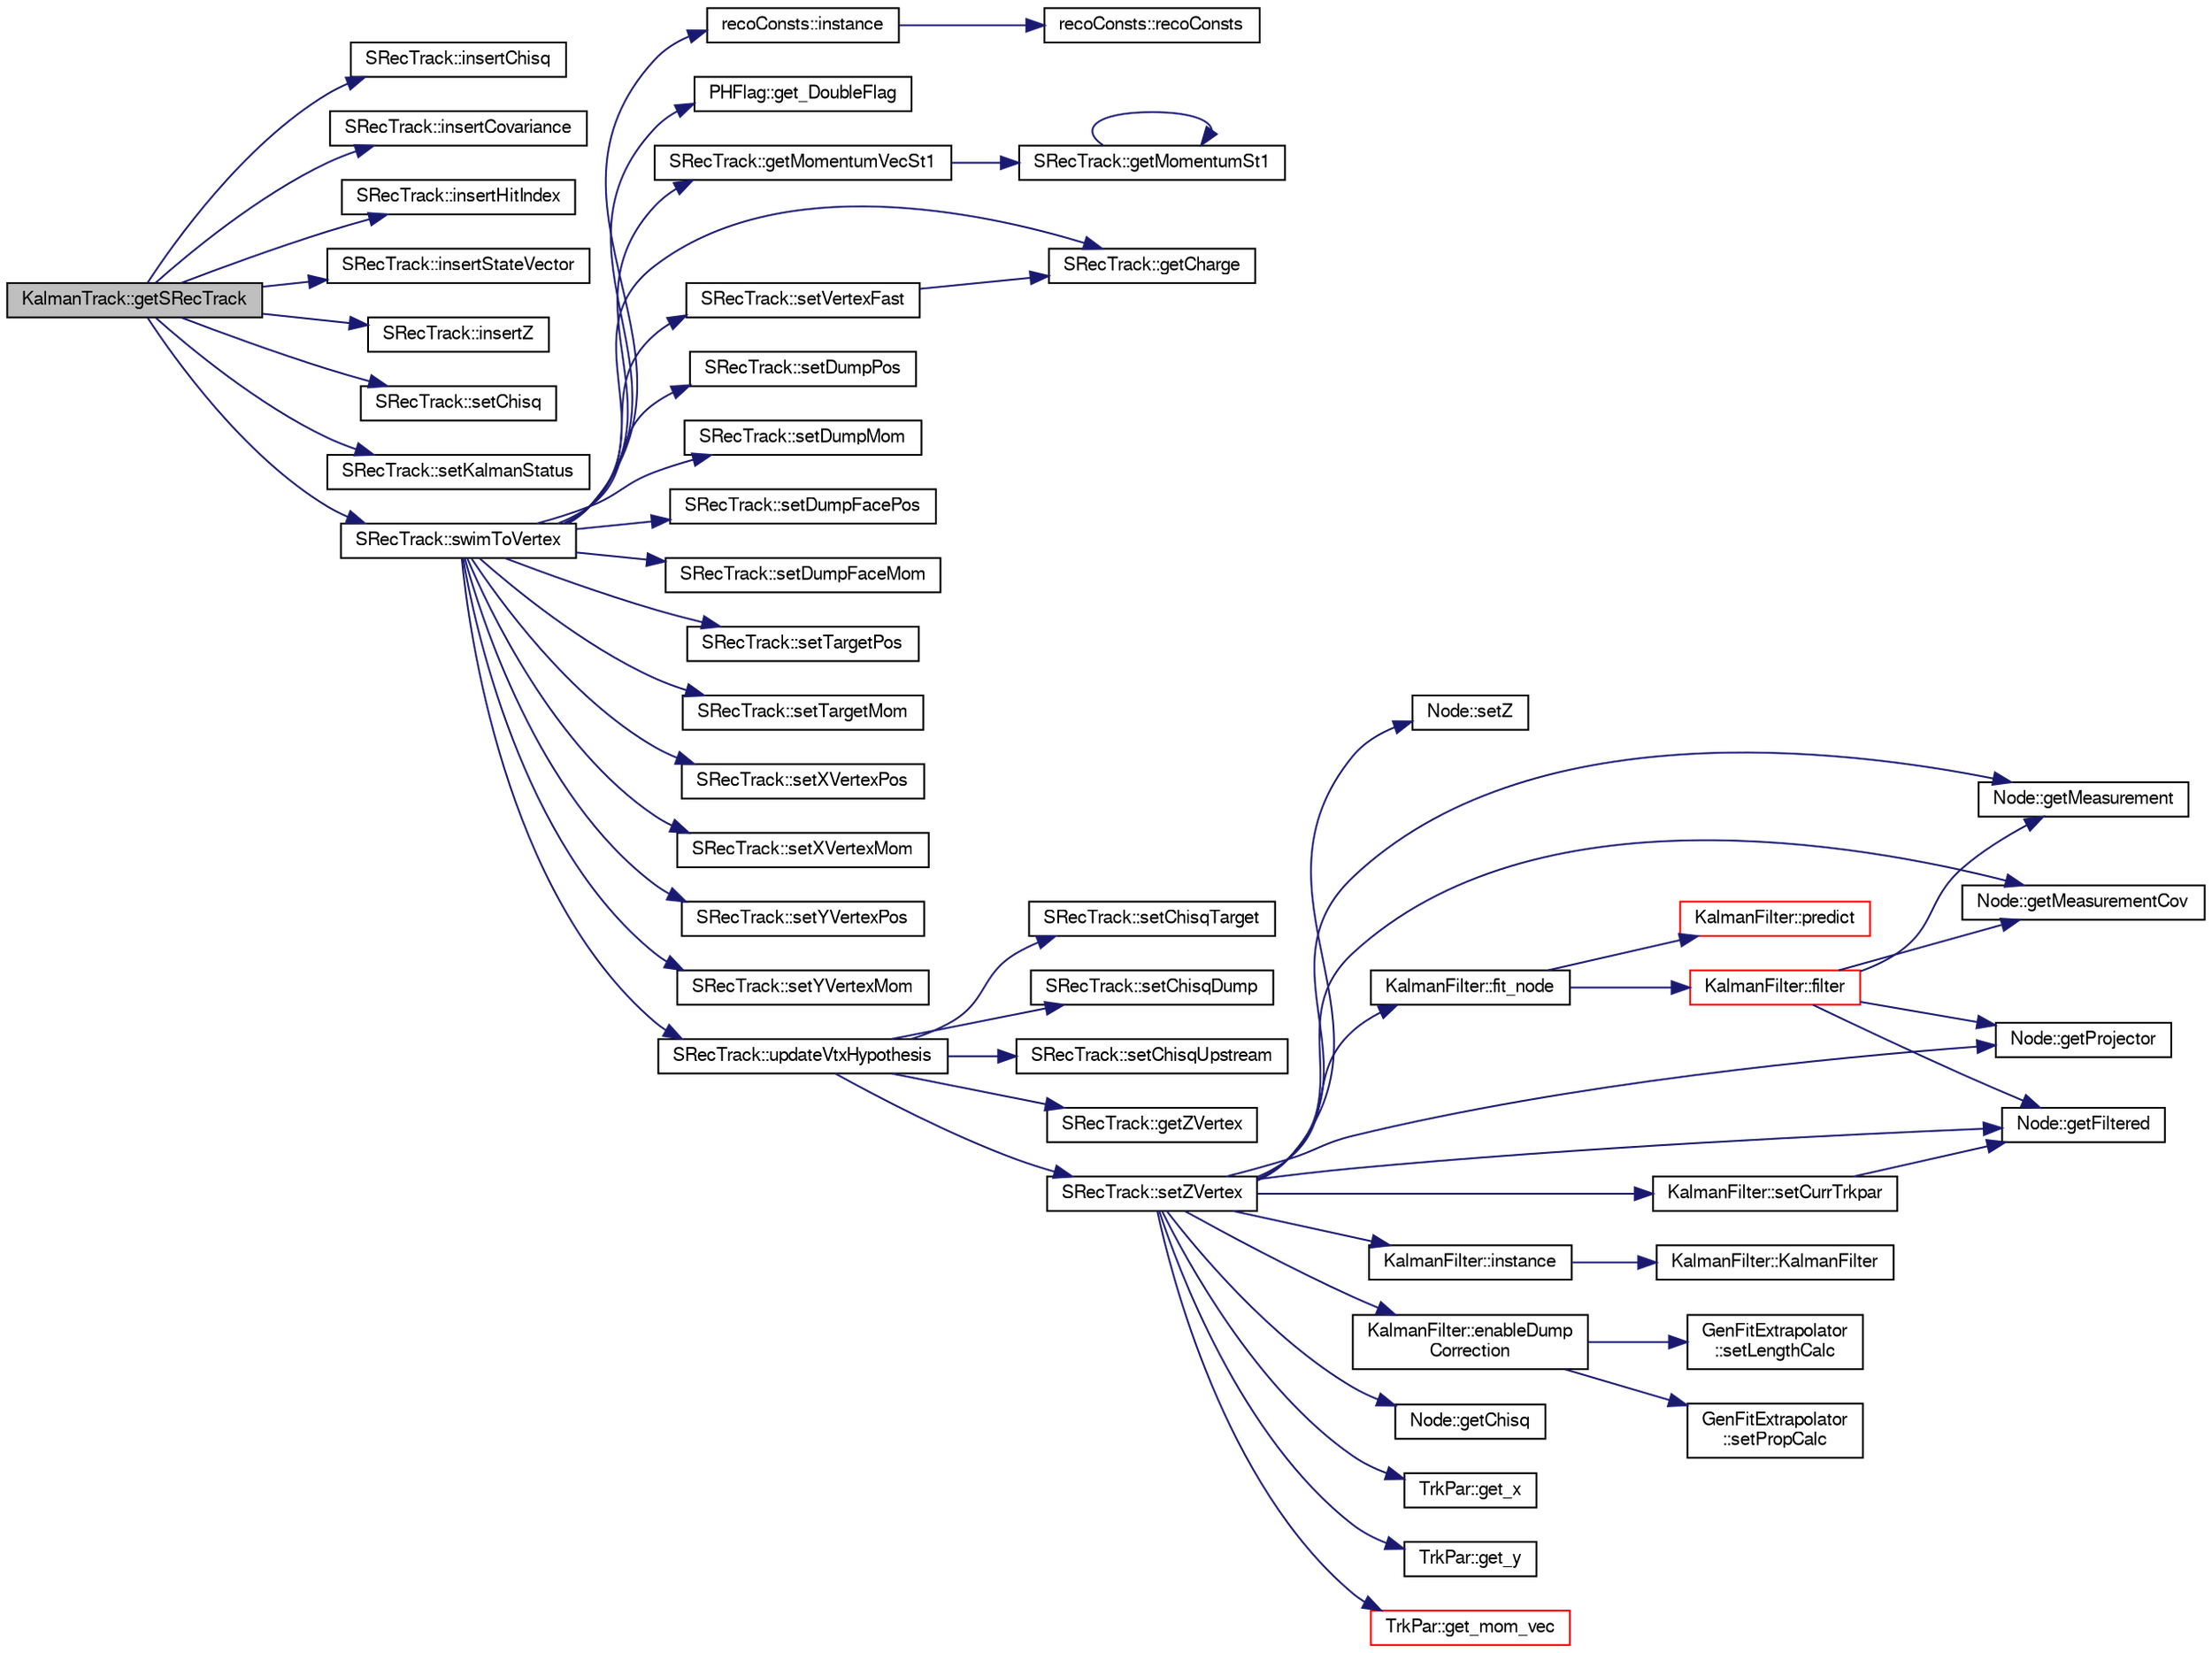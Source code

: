 digraph "KalmanTrack::getSRecTrack"
{
  bgcolor="transparent";
  edge [fontname="FreeSans",fontsize="10",labelfontname="FreeSans",labelfontsize="10"];
  node [fontname="FreeSans",fontsize="10",shape=record];
  rankdir="LR";
  Node1 [label="KalmanTrack::getSRecTrack",height=0.2,width=0.4,color="black", fillcolor="grey75", style="filled" fontcolor="black"];
  Node1 -> Node2 [color="midnightblue",fontsize="10",style="solid",fontname="FreeSans"];
  Node2 [label="SRecTrack::insertChisq",height=0.2,width=0.4,color="black",URL="$d6/db1/classSRecTrack.html#a4dd87de212d933e555eaeb2e7b2f3503"];
  Node1 -> Node3 [color="midnightblue",fontsize="10",style="solid",fontname="FreeSans"];
  Node3 [label="SRecTrack::insertCovariance",height=0.2,width=0.4,color="black",URL="$d6/db1/classSRecTrack.html#a55338c7197761a9ac2455011212a23ee"];
  Node1 -> Node4 [color="midnightblue",fontsize="10",style="solid",fontname="FreeSans"];
  Node4 [label="SRecTrack::insertHitIndex",height=0.2,width=0.4,color="black",URL="$d6/db1/classSRecTrack.html#acf90300a77e5af7a464937b09ac3b8ae"];
  Node1 -> Node5 [color="midnightblue",fontsize="10",style="solid",fontname="FreeSans"];
  Node5 [label="SRecTrack::insertStateVector",height=0.2,width=0.4,color="black",URL="$d6/db1/classSRecTrack.html#af3029fdc2431a4c3d85d8054e162bbfd"];
  Node1 -> Node6 [color="midnightblue",fontsize="10",style="solid",fontname="FreeSans"];
  Node6 [label="SRecTrack::insertZ",height=0.2,width=0.4,color="black",URL="$d6/db1/classSRecTrack.html#aa2b9b34a22cf614ec7a0b85b10359458"];
  Node1 -> Node7 [color="midnightblue",fontsize="10",style="solid",fontname="FreeSans"];
  Node7 [label="SRecTrack::setChisq",height=0.2,width=0.4,color="black",URL="$d6/db1/classSRecTrack.html#a531224aa6d35aac25811549534707d59",tooltip="Sets. "];
  Node1 -> Node8 [color="midnightblue",fontsize="10",style="solid",fontname="FreeSans"];
  Node8 [label="SRecTrack::setKalmanStatus",height=0.2,width=0.4,color="black",URL="$d6/db1/classSRecTrack.html#aee3ab88e74dec6985c2bedefd698f594"];
  Node1 -> Node9 [color="midnightblue",fontsize="10",style="solid",fontname="FreeSans"];
  Node9 [label="SRecTrack::swimToVertex",height=0.2,width=0.4,color="black",URL="$d6/db1/classSRecTrack.html#ac4816a2258e2eb44694715d20b9127ab",tooltip="Simple swim to vertex. "];
  Node9 -> Node10 [color="midnightblue",fontsize="10",style="solid",fontname="FreeSans"];
  Node10 [label="recoConsts::instance",height=0.2,width=0.4,color="black",URL="$d8/d14/classrecoConsts.html#ae69a5c29a7199ba16d0e537158618802"];
  Node10 -> Node11 [color="midnightblue",fontsize="10",style="solid",fontname="FreeSans"];
  Node11 [label="recoConsts::recoConsts",height=0.2,width=0.4,color="black",URL="$d8/d14/classrecoConsts.html#ae882d6adc62f783ec78114fe3dee3c24"];
  Node9 -> Node12 [color="midnightblue",fontsize="10",style="solid",fontname="FreeSans"];
  Node12 [label="PHFlag::get_DoubleFlag",height=0.2,width=0.4,color="black",URL="$d1/da8/classPHFlag.html#afa50d9e51a9e09d77201a9816d414dba"];
  Node9 -> Node13 [color="midnightblue",fontsize="10",style="solid",fontname="FreeSans"];
  Node13 [label="SRecTrack::getMomentumVecSt1",height=0.2,width=0.4,color="black",URL="$d6/db1/classSRecTrack.html#a2a007d7332133ca35e214ff4daf823fc"];
  Node13 -> Node14 [color="midnightblue",fontsize="10",style="solid",fontname="FreeSans"];
  Node14 [label="SRecTrack::getMomentumSt1",height=0.2,width=0.4,color="black",URL="$d6/db1/classSRecTrack.html#afa3ff6014155b5e5c09f6be4f4ae1fe9"];
  Node14 -> Node14 [color="midnightblue",fontsize="10",style="solid",fontname="FreeSans"];
  Node9 -> Node15 [color="midnightblue",fontsize="10",style="solid",fontname="FreeSans"];
  Node15 [label="SRecTrack::getCharge",height=0.2,width=0.4,color="black",URL="$d6/db1/classSRecTrack.html#adaa99bd36a3a352621c57aaa0a7b09f5",tooltip="Gets. "];
  Node9 -> Node16 [color="midnightblue",fontsize="10",style="solid",fontname="FreeSans"];
  Node16 [label="SRecTrack::setDumpPos",height=0.2,width=0.4,color="black",URL="$d6/db1/classSRecTrack.html#a4046b82d7e69487ed949c2090431c5d2"];
  Node9 -> Node17 [color="midnightblue",fontsize="10",style="solid",fontname="FreeSans"];
  Node17 [label="SRecTrack::setDumpMom",height=0.2,width=0.4,color="black",URL="$d6/db1/classSRecTrack.html#ac336617813707b6688244e9f4c549e70"];
  Node9 -> Node18 [color="midnightblue",fontsize="10",style="solid",fontname="FreeSans"];
  Node18 [label="SRecTrack::setVertexFast",height=0.2,width=0.4,color="black",URL="$d6/db1/classSRecTrack.html#aee4c662216abc8bcb4fb88ea0daf9a0c",tooltip="Plain setting, no KF-related stuff. "];
  Node18 -> Node15 [color="midnightblue",fontsize="10",style="solid",fontname="FreeSans"];
  Node9 -> Node19 [color="midnightblue",fontsize="10",style="solid",fontname="FreeSans"];
  Node19 [label="SRecTrack::setDumpFacePos",height=0.2,width=0.4,color="black",URL="$d6/db1/classSRecTrack.html#adb92afda44b4b222f194d0d461b34ca6"];
  Node9 -> Node20 [color="midnightblue",fontsize="10",style="solid",fontname="FreeSans"];
  Node20 [label="SRecTrack::setDumpFaceMom",height=0.2,width=0.4,color="black",URL="$d6/db1/classSRecTrack.html#a97f14d4d94109188610b2578e497e9d0"];
  Node9 -> Node21 [color="midnightblue",fontsize="10",style="solid",fontname="FreeSans"];
  Node21 [label="SRecTrack::setTargetPos",height=0.2,width=0.4,color="black",URL="$d6/db1/classSRecTrack.html#a4a471eac65004372029ddc641798cae1"];
  Node9 -> Node22 [color="midnightblue",fontsize="10",style="solid",fontname="FreeSans"];
  Node22 [label="SRecTrack::setTargetMom",height=0.2,width=0.4,color="black",URL="$d6/db1/classSRecTrack.html#ab07b075a7238d76066d921f0bc658e3d"];
  Node9 -> Node23 [color="midnightblue",fontsize="10",style="solid",fontname="FreeSans"];
  Node23 [label="SRecTrack::setXVertexPos",height=0.2,width=0.4,color="black",URL="$d6/db1/classSRecTrack.html#a7233ece37574bb58366394285995b6f6"];
  Node9 -> Node24 [color="midnightblue",fontsize="10",style="solid",fontname="FreeSans"];
  Node24 [label="SRecTrack::setXVertexMom",height=0.2,width=0.4,color="black",URL="$d6/db1/classSRecTrack.html#aa6357dde3dff61b51194ba1a94157171"];
  Node9 -> Node25 [color="midnightblue",fontsize="10",style="solid",fontname="FreeSans"];
  Node25 [label="SRecTrack::setYVertexPos",height=0.2,width=0.4,color="black",URL="$d6/db1/classSRecTrack.html#a61fc423625b343f12a6cb46d3cf5b879"];
  Node9 -> Node26 [color="midnightblue",fontsize="10",style="solid",fontname="FreeSans"];
  Node26 [label="SRecTrack::setYVertexMom",height=0.2,width=0.4,color="black",URL="$d6/db1/classSRecTrack.html#a7852144ea3c5017d59948a606a7c6bf3"];
  Node9 -> Node27 [color="midnightblue",fontsize="10",style="solid",fontname="FreeSans"];
  Node27 [label="SRecTrack::updateVtxHypothesis",height=0.2,width=0.4,color="black",URL="$d6/db1/classSRecTrack.html#ad6b6be2adfcd60d2442306cda12cdc0c"];
  Node27 -> Node28 [color="midnightblue",fontsize="10",style="solid",fontname="FreeSans"];
  Node28 [label="SRecTrack::setZVertex",height=0.2,width=0.4,color="black",URL="$d6/db1/classSRecTrack.html#a4e6933a5892c3e5fd593046ac3ee94a5"];
  Node28 -> Node29 [color="midnightblue",fontsize="10",style="solid",fontname="FreeSans"];
  Node29 [label="Node::setZ",height=0.2,width=0.4,color="black",URL="$df/dd0/classNode.html#a3e34b0104817584060e987797eb5d18c"];
  Node28 -> Node30 [color="midnightblue",fontsize="10",style="solid",fontname="FreeSans"];
  Node30 [label="Node::getMeasurement",height=0.2,width=0.4,color="black",URL="$df/dd0/classNode.html#a4e6f7c1350b1445ca9b9221cb709dbcb"];
  Node28 -> Node31 [color="midnightblue",fontsize="10",style="solid",fontname="FreeSans"];
  Node31 [label="Node::getMeasurementCov",height=0.2,width=0.4,color="black",URL="$df/dd0/classNode.html#aba6dd9d4c392f430d1c93d4af381dbaa"];
  Node28 -> Node32 [color="midnightblue",fontsize="10",style="solid",fontname="FreeSans"];
  Node32 [label="Node::getProjector",height=0.2,width=0.4,color="black",URL="$df/dd0/classNode.html#ab276ce7246c8434b058236346dc121fd"];
  Node28 -> Node33 [color="midnightblue",fontsize="10",style="solid",fontname="FreeSans"];
  Node33 [label="KalmanFilter::instance",height=0.2,width=0.4,color="black",URL="$d6/d2a/classKalmanFilter.html#a6f0a34958ea81f4f3843ad3c03bfa366",tooltip="singlton instance "];
  Node33 -> Node34 [color="midnightblue",fontsize="10",style="solid",fontname="FreeSans"];
  Node34 [label="KalmanFilter::KalmanFilter",height=0.2,width=0.4,color="black",URL="$d6/d2a/classKalmanFilter.html#ae44df2d206d9c7a7083b1a0313f20a73",tooltip="Real constructor. "];
  Node28 -> Node35 [color="midnightblue",fontsize="10",style="solid",fontname="FreeSans"];
  Node35 [label="KalmanFilter::enableDump\lCorrection",height=0.2,width=0.4,color="black",URL="$d6/d2a/classKalmanFilter.html#aa8071f1a779f51acd7790c731ec9fca2",tooltip="Enable the dump mode: stop calc prop matrix, start calc travel length. "];
  Node35 -> Node36 [color="midnightblue",fontsize="10",style="solid",fontname="FreeSans"];
  Node36 [label="GenFitExtrapolator\l::setLengthCalc",height=0.2,width=0.4,color="black",URL="$d1/d3d/classGenFitExtrapolator.html#acac6549d516c6784082967ffed07b848"];
  Node35 -> Node37 [color="midnightblue",fontsize="10",style="solid",fontname="FreeSans"];
  Node37 [label="GenFitExtrapolator\l::setPropCalc",height=0.2,width=0.4,color="black",URL="$d1/d3d/classGenFitExtrapolator.html#a39eec48c004525ea9b2ac216b85507ab",tooltip="External control of modes. "];
  Node28 -> Node38 [color="midnightblue",fontsize="10",style="solid",fontname="FreeSans"];
  Node38 [label="KalmanFilter::setCurrTrkpar",height=0.2,width=0.4,color="black",URL="$d6/d2a/classKalmanFilter.html#a8d8429d9087367301473581d099091f6",tooltip="set the current track parameter using the current node "];
  Node38 -> Node39 [color="midnightblue",fontsize="10",style="solid",fontname="FreeSans"];
  Node39 [label="Node::getFiltered",height=0.2,width=0.4,color="black",URL="$df/dd0/classNode.html#ab483dc1ccfa5a0dc9ba876ee9a2134c9"];
  Node28 -> Node40 [color="midnightblue",fontsize="10",style="solid",fontname="FreeSans"];
  Node40 [label="KalmanFilter::fit_node",height=0.2,width=0.4,color="black",URL="$d6/d2a/classKalmanFilter.html#a9c77cbaf604c1adc5e0e12ef3463d37c",tooltip="Fit one node. "];
  Node40 -> Node41 [color="midnightblue",fontsize="10",style="solid",fontname="FreeSans"];
  Node41 [label="KalmanFilter::filter",height=0.2,width=0.4,color="red",URL="$d6/d2a/classKalmanFilter.html#a06b2c6aa660f89c5f30e164b0a29512c"];
  Node41 -> Node39 [color="midnightblue",fontsize="10",style="solid",fontname="FreeSans"];
  Node41 -> Node30 [color="midnightblue",fontsize="10",style="solid",fontname="FreeSans"];
  Node41 -> Node31 [color="midnightblue",fontsize="10",style="solid",fontname="FreeSans"];
  Node41 -> Node32 [color="midnightblue",fontsize="10",style="solid",fontname="FreeSans"];
  Node40 -> Node42 [color="midnightblue",fontsize="10",style="solid",fontname="FreeSans"];
  Node42 [label="KalmanFilter::predict",height=0.2,width=0.4,color="red",URL="$d6/d2a/classKalmanFilter.html#adfaf7ddeefb43919df6aee3f1e2638ae",tooltip="Kalman filter steps. "];
  Node28 -> Node43 [color="midnightblue",fontsize="10",style="solid",fontname="FreeSans"];
  Node43 [label="Node::getChisq",height=0.2,width=0.4,color="black",URL="$df/dd0/classNode.html#a47f85a076ff52d02b1bf5327348ad8dd"];
  Node28 -> Node39 [color="midnightblue",fontsize="10",style="solid",fontname="FreeSans"];
  Node28 -> Node44 [color="midnightblue",fontsize="10",style="solid",fontname="FreeSans"];
  Node44 [label="TrkPar::get_x",height=0.2,width=0.4,color="black",URL="$d2/d70/classTrkPar.html#af6c71e40d32ee559292d927b271b2b7a"];
  Node28 -> Node45 [color="midnightblue",fontsize="10",style="solid",fontname="FreeSans"];
  Node45 [label="TrkPar::get_y",height=0.2,width=0.4,color="black",URL="$d2/d70/classTrkPar.html#a04101dd3ba83b7ebba771126f22a22c6"];
  Node28 -> Node46 [color="midnightblue",fontsize="10",style="solid",fontname="FreeSans"];
  Node46 [label="TrkPar::get_mom_vec",height=0.2,width=0.4,color="red",URL="$d2/d70/classTrkPar.html#a144f65eec516de2add02c90211eb655c"];
  Node27 -> Node47 [color="midnightblue",fontsize="10",style="solid",fontname="FreeSans"];
  Node47 [label="SRecTrack::setChisqTarget",height=0.2,width=0.4,color="black",URL="$d6/db1/classSRecTrack.html#a6babb2f9c10d3c28375433436388c480"];
  Node27 -> Node48 [color="midnightblue",fontsize="10",style="solid",fontname="FreeSans"];
  Node48 [label="SRecTrack::setChisqDump",height=0.2,width=0.4,color="black",URL="$d6/db1/classSRecTrack.html#a35297e447abfcbb0167c8575f5b2186f"];
  Node27 -> Node49 [color="midnightblue",fontsize="10",style="solid",fontname="FreeSans"];
  Node49 [label="SRecTrack::setChisqUpstream",height=0.2,width=0.4,color="black",URL="$d6/db1/classSRecTrack.html#ab71cddfabc804a6e29489e2cbdc370d3"];
  Node27 -> Node50 [color="midnightblue",fontsize="10",style="solid",fontname="FreeSans"];
  Node50 [label="SRecTrack::getZVertex",height=0.2,width=0.4,color="black",URL="$d6/db1/classSRecTrack.html#aa8d156f11061e9f05cfbf8f2f9dd79b3"];
}
